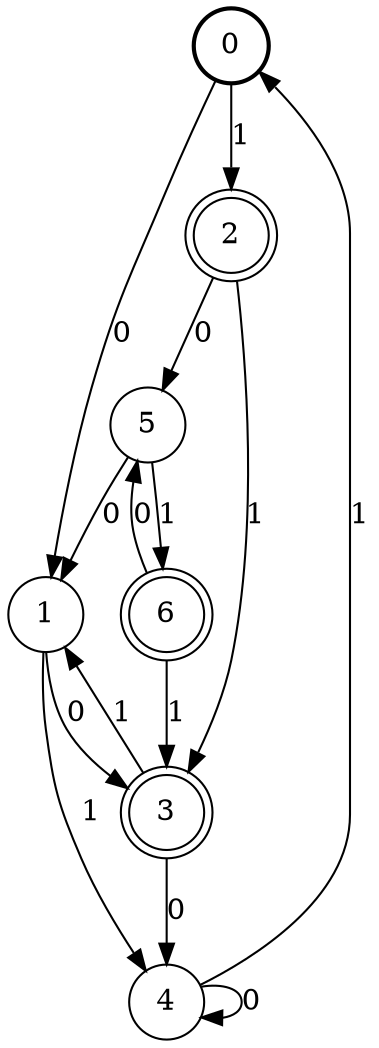 digraph Automat {
    node [shape = circle];
    0 [style = "bold"];
    0 -> 1 [label = "0"];
    0 -> 2 [label = "1"];
    1 -> 3 [label = "0"];
    1 -> 4 [label = "1"];
    2 [peripheries=2]
    2 -> 5 [label = "0"];
    2 -> 3 [label = "1"];
    3 [peripheries=2]
    3 -> 4 [label = "0"];
    3 -> 1 [label = "1"];
    4 -> 4 [label = "0"];
    4 -> 0 [label = "1"];
    5 -> 1 [label = "0"];
    5 -> 6 [label = "1"];
    6 [peripheries=2]
    6 -> 5 [label = "0"];
    6 -> 3 [label = "1"];
}
